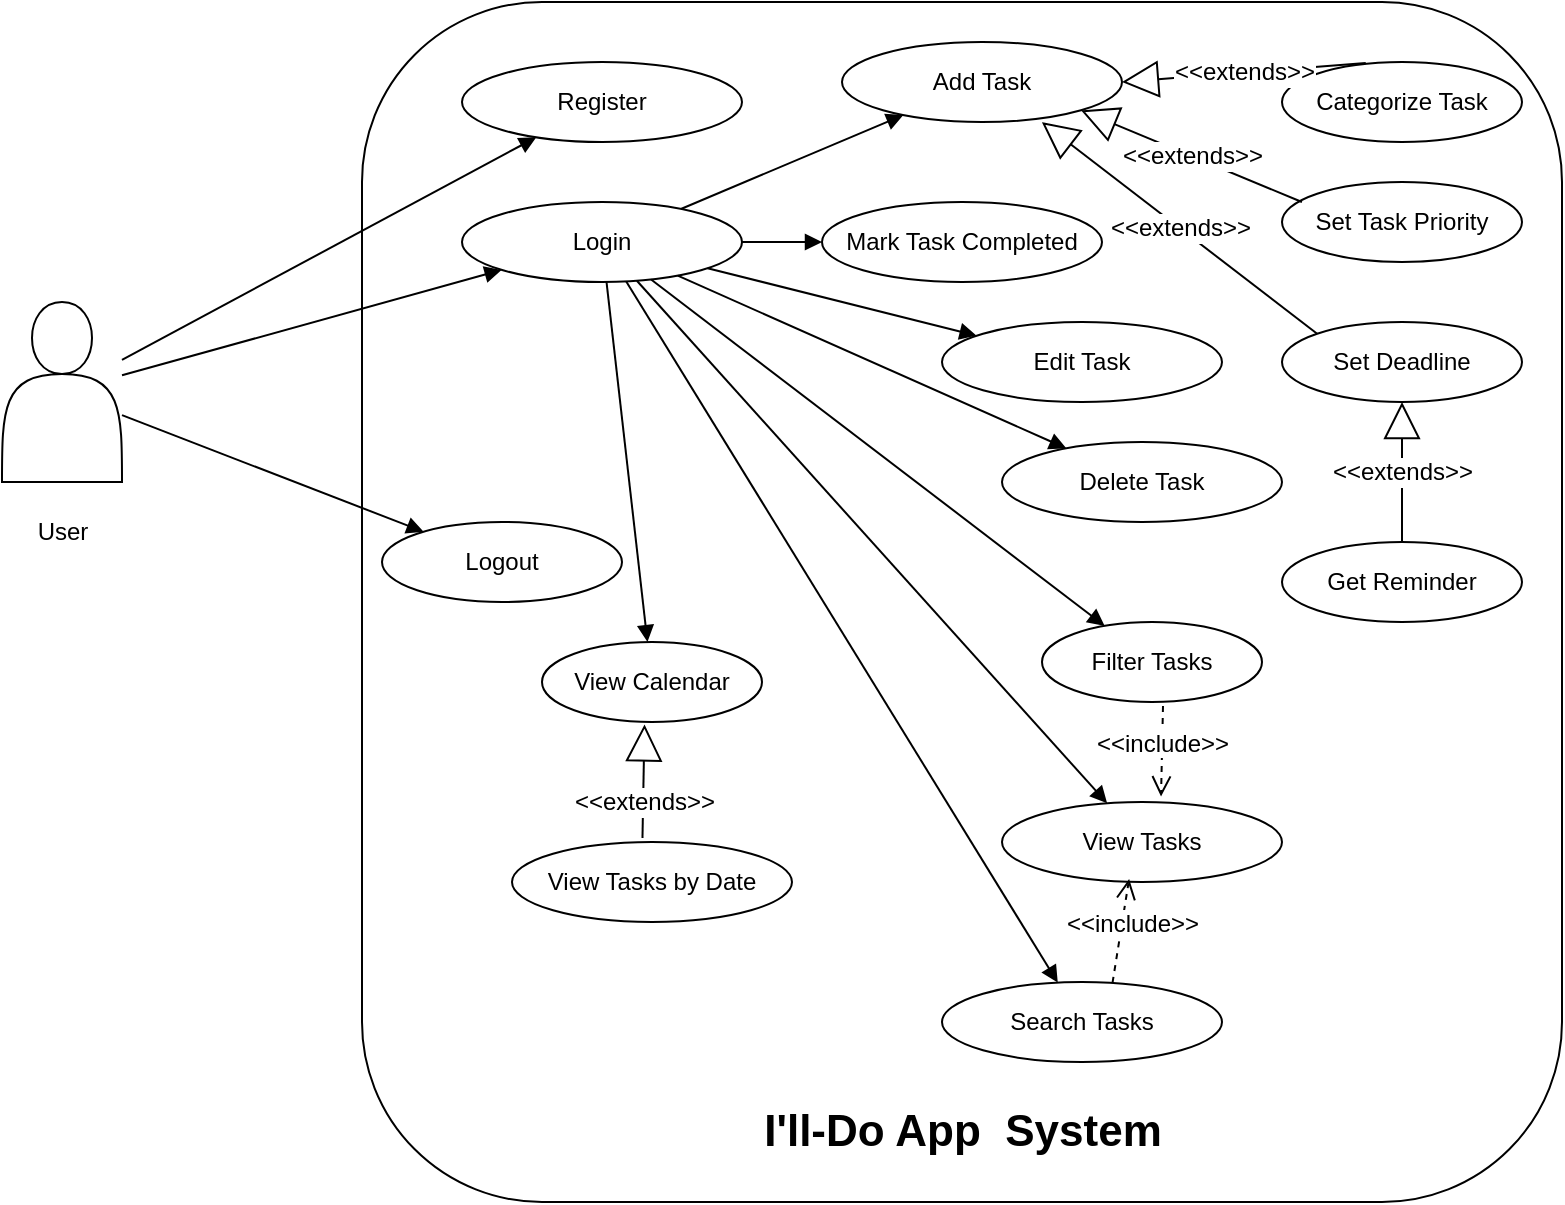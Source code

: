 <mxfile version="28.1.2">
  <diagram id="task-mgmt" name="UseCase">
    <mxGraphModel dx="1048" dy="688" grid="1" gridSize="10" guides="1" tooltips="1" connect="1" arrows="1" fold="1" page="1" pageScale="1" pageWidth="827" pageHeight="1169" math="0" shadow="0">
      <root>
        <mxCell id="0" />
        <mxCell id="1" parent="0" />
        <mxCell id="2" value="" style="shape=rectangle;rounded=1;whiteSpace=wrap;html=1;" parent="1" vertex="1">
          <mxGeometry x="200" y="40" width="600" height="600" as="geometry" />
        </mxCell>
        <mxCell id="3" value="" style="shape=actor;verticalAlign=top;" parent="1" vertex="1">
          <mxGeometry x="20" y="190" width="60" height="90" as="geometry" />
        </mxCell>
        <mxCell id="10" value="Register" style="ellipse;whiteSpace=wrap;html=1;" parent="1" vertex="1">
          <mxGeometry x="250" y="70" width="140" height="40" as="geometry" />
        </mxCell>
        <mxCell id="11" value="Login" style="ellipse;whiteSpace=wrap;html=1;" parent="1" vertex="1">
          <mxGeometry x="250" y="140" width="140" height="40" as="geometry" />
        </mxCell>
        <mxCell id="12" value="Logout" style="ellipse;whiteSpace=wrap;html=1;" parent="1" vertex="1">
          <mxGeometry x="210" y="300" width="120" height="40" as="geometry" />
        </mxCell>
        <mxCell id="13" value="Add Task" style="ellipse;whiteSpace=wrap;html=1;" parent="1" vertex="1">
          <mxGeometry x="440" y="60" width="140" height="40" as="geometry" />
        </mxCell>
        <mxCell id="14" value="Mark Task Completed" style="ellipse;whiteSpace=wrap;html=1;" parent="1" vertex="1">
          <mxGeometry x="430" y="140" width="140" height="40" as="geometry" />
        </mxCell>
        <mxCell id="15" value="Edit Task" style="ellipse;whiteSpace=wrap;html=1;" parent="1" vertex="1">
          <mxGeometry x="490" y="200" width="140" height="40" as="geometry" />
        </mxCell>
        <mxCell id="16" value="Delete Task" style="ellipse;whiteSpace=wrap;html=1;" parent="1" vertex="1">
          <mxGeometry x="520" y="260" width="140" height="40" as="geometry" />
        </mxCell>
        <mxCell id="17" value="Filter Tasks" style="ellipse;whiteSpace=wrap;html=1;" parent="1" vertex="1">
          <mxGeometry x="540" y="350" width="110" height="40" as="geometry" />
        </mxCell>
        <mxCell id="18" value="Categorize Task" style="ellipse;whiteSpace=wrap;html=1;" parent="1" vertex="1">
          <mxGeometry x="660" y="70" width="120" height="40" as="geometry" />
        </mxCell>
        <mxCell id="19" value="Set Task Priority" style="ellipse;whiteSpace=wrap;html=1;" parent="1" vertex="1">
          <mxGeometry x="660" y="130" width="120" height="40" as="geometry" />
        </mxCell>
        <mxCell id="20" value="Set Deadline" style="ellipse;whiteSpace=wrap;html=1;" parent="1" vertex="1">
          <mxGeometry x="660" y="200" width="120" height="40" as="geometry" />
        </mxCell>
        <mxCell id="21" value="Get Reminder" style="ellipse;whiteSpace=wrap;html=1;" parent="1" vertex="1">
          <mxGeometry x="660" y="310" width="120" height="40" as="geometry" />
        </mxCell>
        <mxCell id="22" value="Search Tasks" style="ellipse;whiteSpace=wrap;html=1;" parent="1" vertex="1">
          <mxGeometry x="490" y="530" width="140" height="40" as="geometry" />
        </mxCell>
        <mxCell id="23" value="View Tasks" style="ellipse;whiteSpace=wrap;html=1;" parent="1" vertex="1">
          <mxGeometry x="520" y="440" width="140" height="40" as="geometry" />
        </mxCell>
        <mxCell id="24" value="View Calendar" style="ellipse;whiteSpace=wrap;html=1;" parent="1" vertex="1">
          <mxGeometry x="290" y="360" width="110" height="40" as="geometry" />
        </mxCell>
        <mxCell id="25" value="View Tasks by Date" style="ellipse;whiteSpace=wrap;html=1;" parent="1" vertex="1">
          <mxGeometry x="275" y="460" width="140" height="40" as="geometry" />
        </mxCell>
        <mxCell id="user-register" style="endArrow=block;" parent="1" source="3" target="10" edge="1">
          <mxGeometry relative="1" as="geometry" />
        </mxCell>
        <mxCell id="user-login" style="endArrow=block;" parent="1" source="3" target="11" edge="1">
          <mxGeometry relative="1" as="geometry" />
        </mxCell>
        <mxCell id="user-logout" style="endArrow=block;" parent="1" source="3" target="12" edge="1">
          <mxGeometry relative="1" as="geometry" />
        </mxCell>
        <mxCell id="login-Add Task" style="endArrow=block;" parent="1" source="11" target="13" edge="1">
          <mxGeometry relative="1" as="geometry" />
        </mxCell>
        <mxCell id="login-View Tasks" style="endArrow=block;" parent="1" source="11" target="14" edge="1">
          <mxGeometry relative="1" as="geometry" />
        </mxCell>
        <mxCell id="login-Edit Task" style="endArrow=block;" parent="1" source="11" target="15" edge="1">
          <mxGeometry relative="1" as="geometry" />
        </mxCell>
        <mxCell id="login-Delete Task" style="endArrow=block;" parent="1" source="11" target="16" edge="1">
          <mxGeometry relative="1" as="geometry" />
        </mxCell>
        <mxCell id="login-Mark Task Completed" style="endArrow=block;" parent="1" source="11" target="17" edge="1">
          <mxGeometry relative="1" as="geometry" />
        </mxCell>
        <mxCell id="login-Search Tasks" style="endArrow=block;" parent="1" source="11" target="22" edge="1">
          <mxGeometry relative="1" as="geometry" />
        </mxCell>
        <mxCell id="login-Filter Tasks" style="endArrow=block;" parent="1" source="11" target="23" edge="1">
          <mxGeometry relative="1" as="geometry" />
        </mxCell>
        <mxCell id="login-View Calendar" style="endArrow=block;" parent="1" source="11" target="24" edge="1">
          <mxGeometry relative="1" as="geometry" />
        </mxCell>
        <mxCell id="CLd5mnNJzpOhKWs6IPm6-29" value="User" style="text;html=1;align=center;verticalAlign=middle;resizable=0;points=[];autosize=1;strokeColor=none;fillColor=none;fontFamily=Helvetica;fontSize=12;fontColor=default;fontStyle=0;" vertex="1" parent="1">
          <mxGeometry x="25" y="290" width="50" height="30" as="geometry" />
        </mxCell>
        <mxCell id="CLd5mnNJzpOhKWs6IPm6-30" value="&lt;font style=&quot;font-size: 22px;&quot;&gt;I&#39;ll-Do App&amp;nbsp; System&lt;/font&gt;" style="text;html=1;align=center;verticalAlign=middle;resizable=0;points=[];autosize=1;strokeColor=none;fillColor=none;fontFamily=Helvetica;fontSize=12;fontColor=default;fontStyle=1;" vertex="1" parent="1">
          <mxGeometry x="395" y="585" width="210" height="40" as="geometry" />
        </mxCell>
        <mxCell id="CLd5mnNJzpOhKWs6IPm6-31" value="&amp;lt;&amp;lt;extends&amp;gt;&amp;gt;" style="endArrow=block;endSize=16;endFill=0;html=1;rounded=0;fontFamily=Helvetica;fontSize=12;fontColor=default;fontStyle=0;entryX=1;entryY=0.5;entryDx=0;entryDy=0;exitX=0.349;exitY=0.012;exitDx=0;exitDy=0;exitPerimeter=0;" edge="1" parent="1" source="18" target="13">
          <mxGeometry width="160" relative="1" as="geometry">
            <mxPoint x="720" y="89" as="sourcePoint" />
            <mxPoint x="610" y="89.47" as="targetPoint" />
          </mxGeometry>
        </mxCell>
        <mxCell id="CLd5mnNJzpOhKWs6IPm6-32" value="&amp;lt;&amp;lt;extends&amp;gt;&amp;gt;" style="endArrow=block;endSize=16;endFill=0;html=1;rounded=0;fontFamily=Helvetica;fontSize=12;fontColor=default;fontStyle=0;entryX=1;entryY=1;entryDx=0;entryDy=0;exitX=0.083;exitY=0.25;exitDx=0;exitDy=0;exitPerimeter=0;" edge="1" parent="1" source="19" target="13">
          <mxGeometry width="160" relative="1" as="geometry">
            <mxPoint x="670" y="100" as="sourcePoint" />
            <mxPoint x="548" y="110" as="targetPoint" />
          </mxGeometry>
        </mxCell>
        <mxCell id="CLd5mnNJzpOhKWs6IPm6-34" value="&amp;lt;&amp;lt;extends&amp;gt;&amp;gt;" style="endArrow=block;endSize=16;endFill=0;html=1;rounded=0;fontFamily=Helvetica;fontSize=12;fontColor=default;fontStyle=0;entryX=0.714;entryY=1.003;entryDx=0;entryDy=0;exitX=0;exitY=0;exitDx=0;exitDy=0;entryPerimeter=0;" edge="1" parent="1" source="20" target="13">
          <mxGeometry width="160" relative="1" as="geometry">
            <mxPoint x="650" y="176" as="sourcePoint" />
            <mxPoint x="549" y="140" as="targetPoint" />
          </mxGeometry>
        </mxCell>
        <mxCell id="CLd5mnNJzpOhKWs6IPm6-35" value="&amp;lt;&amp;lt;extends&amp;gt;&amp;gt;" style="endArrow=block;endSize=16;endFill=0;html=1;rounded=0;fontFamily=Helvetica;fontSize=12;fontColor=default;fontStyle=0;entryX=0.5;entryY=1;entryDx=0;entryDy=0;exitX=0.5;exitY=0;exitDx=0;exitDy=0;" edge="1" parent="1" source="21" target="20">
          <mxGeometry x="0.015" width="160" relative="1" as="geometry">
            <mxPoint x="710" y="240" as="sourcePoint" />
            <mxPoint x="582" y="164" as="targetPoint" />
            <mxPoint as="offset" />
          </mxGeometry>
        </mxCell>
        <mxCell id="CLd5mnNJzpOhKWs6IPm6-39" value="&amp;lt;&amp;lt;include&amp;gt;&amp;gt;" style="html=1;verticalAlign=bottom;endArrow=open;dashed=1;endSize=8;curved=0;rounded=0;fontFamily=Helvetica;fontSize=12;fontColor=default;fontStyle=0;entryX=0.568;entryY=-0.07;entryDx=0;entryDy=0;exitX=0.55;exitY=1.051;exitDx=0;exitDy=0;entryPerimeter=0;exitPerimeter=0;" edge="1" parent="1" source="17" target="23">
          <mxGeometry x="0.239" relative="1" as="geometry">
            <mxPoint x="533" y="322" as="sourcePoint" />
            <mxPoint x="500" y="390" as="targetPoint" />
            <mxPoint as="offset" />
          </mxGeometry>
        </mxCell>
        <mxCell id="CLd5mnNJzpOhKWs6IPm6-40" value="&amp;lt;&amp;lt;include&amp;gt;&amp;gt;" style="html=1;verticalAlign=bottom;endArrow=open;dashed=1;endSize=8;curved=0;rounded=0;fontFamily=Helvetica;fontSize=12;fontColor=default;fontStyle=0;entryX=0.454;entryY=0.962;entryDx=0;entryDy=0;exitX=0.609;exitY=0.011;exitDx=0;exitDy=0;exitPerimeter=0;entryPerimeter=0;" edge="1" parent="1" source="22" target="23">
          <mxGeometry x="-0.159" y="-6" relative="1" as="geometry">
            <mxPoint x="502" y="438" as="sourcePoint" />
            <mxPoint x="479" y="506" as="targetPoint" />
            <mxPoint as="offset" />
          </mxGeometry>
        </mxCell>
        <mxCell id="CLd5mnNJzpOhKWs6IPm6-41" value="&amp;lt;&amp;lt;extends&amp;gt;&amp;gt;" style="endArrow=block;endSize=16;endFill=0;html=1;rounded=0;fontFamily=Helvetica;fontSize=12;fontColor=default;fontStyle=0;entryX=0.466;entryY=1.03;entryDx=0;entryDy=0;exitX=0.466;exitY=-0.051;exitDx=0;exitDy=0;entryPerimeter=0;exitPerimeter=0;" edge="1" parent="1" source="25" target="24">
          <mxGeometry x="-0.367" width="160" relative="1" as="geometry">
            <mxPoint x="483" y="516" as="sourcePoint" />
            <mxPoint x="345" y="420" as="targetPoint" />
            <mxPoint as="offset" />
          </mxGeometry>
        </mxCell>
      </root>
    </mxGraphModel>
  </diagram>
</mxfile>
